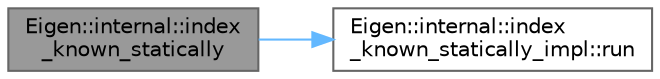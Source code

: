 digraph "Eigen::internal::index_known_statically"
{
 // LATEX_PDF_SIZE
  bgcolor="transparent";
  edge [fontname=Helvetica,fontsize=10,labelfontname=Helvetica,labelfontsize=10];
  node [fontname=Helvetica,fontsize=10,shape=box,height=0.2,width=0.4];
  rankdir="LR";
  Node1 [id="Node000001",label="Eigen::internal::index\l_known_statically",height=0.2,width=0.4,color="gray40", fillcolor="grey60", style="filled", fontcolor="black",tooltip=" "];
  Node1 -> Node2 [id="edge1_Node000001_Node000002",color="steelblue1",style="solid",tooltip=" "];
  Node2 [id="Node000002",label="Eigen::internal::index\l_known_statically_impl::run",height=0.2,width=0.4,color="grey40", fillcolor="white", style="filled",URL="$struct_eigen_1_1internal_1_1index__known__statically__impl.html#a6a088a32afeb421692058b7407448de4",tooltip=" "];
}
